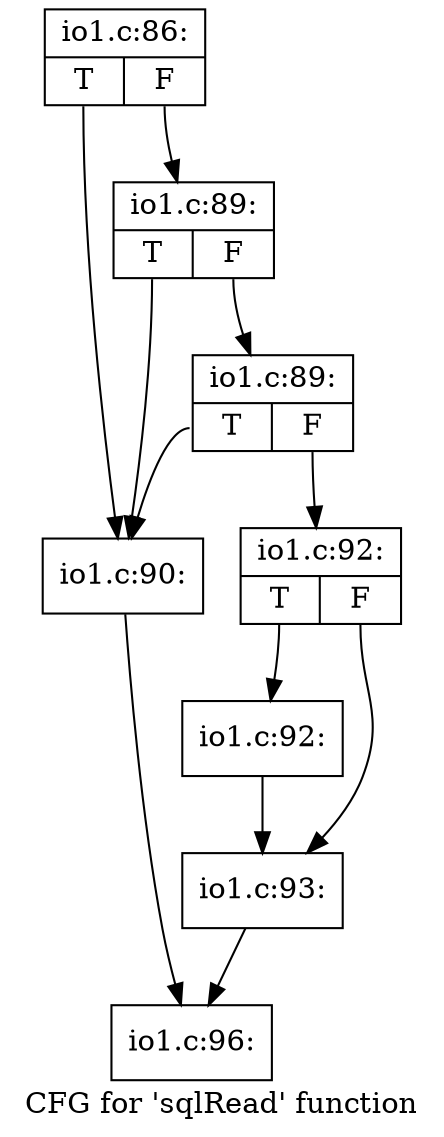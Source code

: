 digraph "CFG for 'sqlRead' function" {
	label="CFG for 'sqlRead' function";

	Node0x4816230 [shape=record,label="{io1.c:86:|{<s0>T|<s1>F}}"];
	Node0x4816230:s0 -> Node0x48190a0;
	Node0x4816230:s1 -> Node0x48191c0;
	Node0x48191c0 [shape=record,label="{io1.c:89:|{<s0>T|<s1>F}}"];
	Node0x48191c0:s0 -> Node0x48190a0;
	Node0x48191c0:s1 -> Node0x4819140;
	Node0x4819140 [shape=record,label="{io1.c:89:|{<s0>T|<s1>F}}"];
	Node0x4819140:s0 -> Node0x48190a0;
	Node0x4819140:s1 -> Node0x48190f0;
	Node0x48190a0 [shape=record,label="{io1.c:90:}"];
	Node0x48190a0 -> Node0x4817240;
	Node0x48190f0 [shape=record,label="{io1.c:92:|{<s0>T|<s1>F}}"];
	Node0x48190f0:s0 -> Node0x4819b40;
	Node0x48190f0:s1 -> Node0x4819b90;
	Node0x4819b40 [shape=record,label="{io1.c:92:}"];
	Node0x4819b40 -> Node0x4819b90;
	Node0x4819b90 [shape=record,label="{io1.c:93:}"];
	Node0x4819b90 -> Node0x4817240;
	Node0x4817240 [shape=record,label="{io1.c:96:}"];
}
